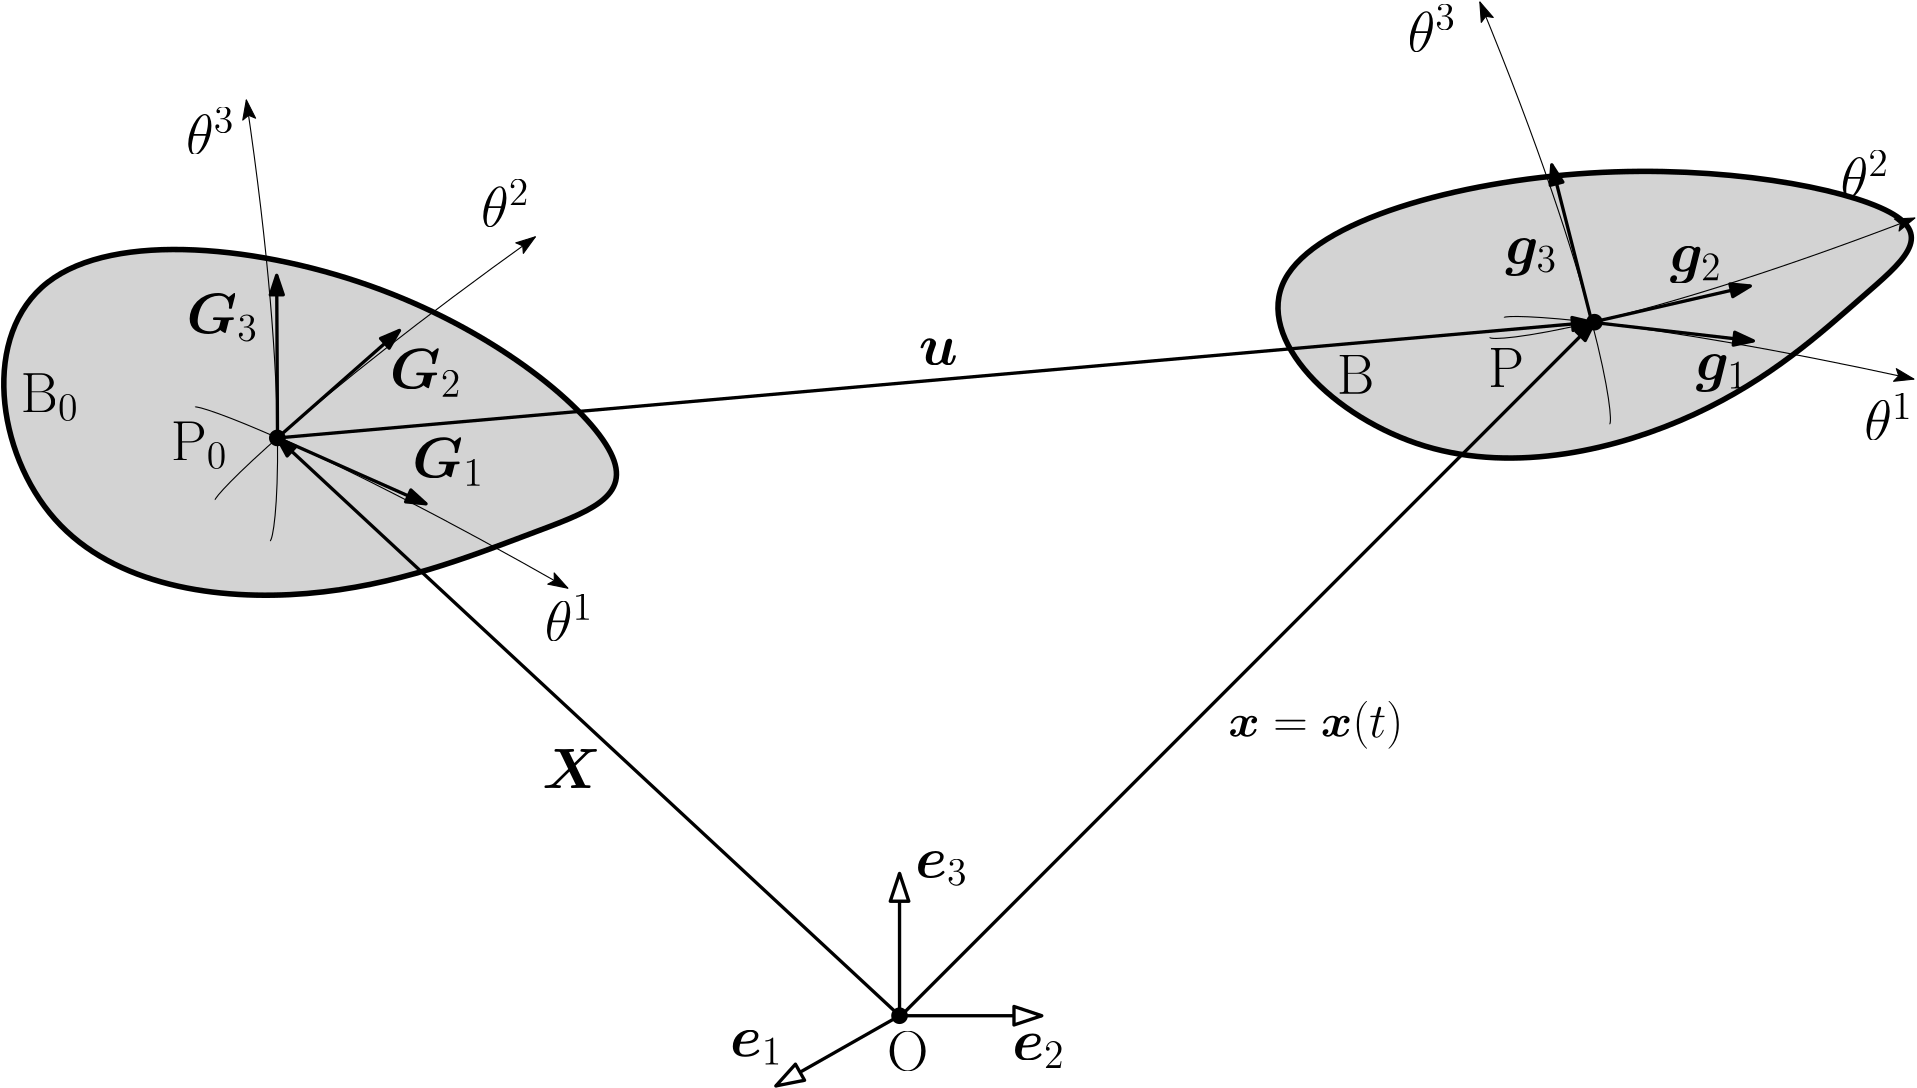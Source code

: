 <?xml version="1.0"?>
<!DOCTYPE ipe SYSTEM "ipe.dtd">
<ipe version="70218" creator="Ipe 7.2.26">
<info created="D:20220727232450" modified="D:20220727232450"/>
<preamble>\usepackage{bm}</preamble>
<ipestyle name="basic">
<symbol name="arrow/arc(spx)">
<path stroke="sym-stroke" fill="sym-stroke" pen="sym-pen">
0 0 m
-1 0.333 l
-1 -0.333 l
h
</path>
</symbol>
<symbol name="arrow/farc(spx)">
<path stroke="sym-stroke" fill="white" pen="sym-pen">
0 0 m
-1 0.333 l
-1 -0.333 l
h
</path>
</symbol>
<symbol name="arrow/ptarc(spx)">
<path stroke="sym-stroke" fill="sym-stroke" pen="sym-pen">
0 0 m
-1 0.333 l
-0.8 0 l
-1 -0.333 l
h
</path>
</symbol>
<symbol name="arrow/fptarc(spx)">
<path stroke="sym-stroke" fill="white" pen="sym-pen">
0 0 m
-1 0.333 l
-0.8 0 l
-1 -0.333 l
h
</path>
</symbol>
<symbol name="mark/circle(sx)" transformations="translations">
<path fill="sym-stroke">
0.6 0 0 0.6 0 0 e
0.4 0 0 0.4 0 0 e
</path>
</symbol>
<symbol name="mark/disk(sx)" transformations="translations">
<path fill="sym-stroke">
0.6 0 0 0.6 0 0 e
</path>
</symbol>
<symbol name="mark/fdisk(sfx)" transformations="translations">
<group>
<path fill="sym-fill">
0.5 0 0 0.5 0 0 e
</path>
<path fill="sym-stroke" fillrule="eofill">
0.6 0 0 0.6 0 0 e
0.4 0 0 0.4 0 0 e
</path>
</group>
</symbol>
<symbol name="mark/box(sx)" transformations="translations">
<path fill="sym-stroke" fillrule="eofill">
-0.6 -0.6 m
0.6 -0.6 l
0.6 0.6 l
-0.6 0.6 l
h
-0.4 -0.4 m
0.4 -0.4 l
0.4 0.4 l
-0.4 0.4 l
h
</path>
</symbol>
<symbol name="mark/square(sx)" transformations="translations">
<path fill="sym-stroke">
-0.6 -0.6 m
0.6 -0.6 l
0.6 0.6 l
-0.6 0.6 l
h
</path>
</symbol>
<symbol name="mark/fsquare(sfx)" transformations="translations">
<group>
<path fill="sym-fill">
-0.5 -0.5 m
0.5 -0.5 l
0.5 0.5 l
-0.5 0.5 l
h
</path>
<path fill="sym-stroke" fillrule="eofill">
-0.6 -0.6 m
0.6 -0.6 l
0.6 0.6 l
-0.6 0.6 l
h
-0.4 -0.4 m
0.4 -0.4 l
0.4 0.4 l
-0.4 0.4 l
h
</path>
</group>
</symbol>
<symbol name="mark/cross(sx)" transformations="translations">
<group>
<path fill="sym-stroke">
-0.43 -0.57 m
0.57 0.43 l
0.43 0.57 l
-0.57 -0.43 l
h
</path>
<path fill="sym-stroke">
-0.43 0.57 m
0.57 -0.43 l
0.43 -0.57 l
-0.57 0.43 l
h
</path>
</group>
</symbol>
<symbol name="arrow/fnormal(spx)">
<path stroke="sym-stroke" fill="white" pen="sym-pen">
0 0 m
-1 0.333 l
-1 -0.333 l
h
</path>
</symbol>
<symbol name="arrow/pointed(spx)">
<path stroke="sym-stroke" fill="sym-stroke" pen="sym-pen">
0 0 m
-1 0.333 l
-0.8 0 l
-1 -0.333 l
h
</path>
</symbol>
<symbol name="arrow/fpointed(spx)">
<path stroke="sym-stroke" fill="white" pen="sym-pen">
0 0 m
-1 0.333 l
-0.8 0 l
-1 -0.333 l
h
</path>
</symbol>
<symbol name="arrow/linear(spx)">
<path stroke="sym-stroke" pen="sym-pen">
-1 0.333 m
0 0 l
-1 -0.333 l
</path>
</symbol>
<symbol name="arrow/fdouble(spx)">
<path stroke="sym-stroke" fill="white" pen="sym-pen">
0 0 m
-1 0.333 l
-1 -0.333 l
h
-1 0 m
-2 0.333 l
-2 -0.333 l
h
</path>
</symbol>
<symbol name="arrow/double(spx)">
<path stroke="sym-stroke" fill="sym-stroke" pen="sym-pen">
0 0 m
-1 0.333 l
-1 -0.333 l
h
-1 0 m
-2 0.333 l
-2 -0.333 l
h
</path>
</symbol>
<symbol name="arrow/mid-normal(spx)">
<path stroke="sym-stroke" fill="sym-stroke" pen="sym-pen">
0.5 0 m
-0.5 0.333 l
-0.5 -0.333 l
h
</path>
</symbol>
<symbol name="arrow/mid-fnormal(spx)">
<path stroke="sym-stroke" fill="white" pen="sym-pen">
0.5 0 m
-0.5 0.333 l
-0.5 -0.333 l
h
</path>
</symbol>
<symbol name="arrow/mid-pointed(spx)">
<path stroke="sym-stroke" fill="sym-stroke" pen="sym-pen">
0.5 0 m
-0.5 0.333 l
-0.3 0 l
-0.5 -0.333 l
h
</path>
</symbol>
<symbol name="arrow/mid-fpointed(spx)">
<path stroke="sym-stroke" fill="white" pen="sym-pen">
0.5 0 m
-0.5 0.333 l
-0.3 0 l
-0.5 -0.333 l
h
</path>
</symbol>
<symbol name="arrow/mid-double(spx)">
<path stroke="sym-stroke" fill="sym-stroke" pen="sym-pen">
1 0 m
0 0.333 l
0 -0.333 l
h
0 0 m
-1 0.333 l
-1 -0.333 l
h
</path>
</symbol>
<symbol name="arrow/mid-fdouble(spx)">
<path stroke="sym-stroke" fill="white" pen="sym-pen">
1 0 m
0 0.333 l
0 -0.333 l
h
0 0 m
-1 0.333 l
-1 -0.333 l
h
</path>
</symbol>
<anglesize name="22.5 deg" value="22.5"/>
<anglesize name="30 deg" value="30"/>
<anglesize name="45 deg" value="45"/>
<anglesize name="60 deg" value="60"/>
<anglesize name="90 deg" value="90"/>
<arrowsize name="large" value="10"/>
<arrowsize name="small" value="5"/>
<arrowsize name="tiny" value="3"/>
<color name="blue" value="0 0 1"/>
<color name="brown" value="0.647 0.165 0.165"/>
<color name="darkblue" value="0 0 0.545"/>
<color name="darkcyan" value="0 0.545 0.545"/>
<color name="darkgray" value="0.663"/>
<color name="darkgreen" value="0 0.392 0"/>
<color name="darkmagenta" value="0.545 0 0.545"/>
<color name="darkorange" value="1 0.549 0"/>
<color name="darkred" value="0.545 0 0"/>
<color name="gold" value="1 0.843 0"/>
<color name="gray" value="0.745"/>
<color name="green" value="0 1 0"/>
<color name="lightblue" value="0.678 0.847 0.902"/>
<color name="lightcyan" value="0.878 1 1"/>
<color name="lightgray" value="0.827"/>
<color name="lightgreen" value="0.565 0.933 0.565"/>
<color name="lightyellow" value="1 1 0.878"/>
<color name="navy" value="0 0 0.502"/>
<color name="orange" value="1 0.647 0"/>
<color name="pink" value="1 0.753 0.796"/>
<color name="purple" value="0.627 0.125 0.941"/>
<color name="red" value="1 0 0"/>
<color name="seagreen" value="0.18 0.545 0.341"/>
<color name="turquoise" value="0.251 0.878 0.816"/>
<color name="violet" value="0.933 0.51 0.933"/>
<color name="yellow" value="1 1 0"/>
<dashstyle name="dash dot dotted" value="[4 2 1 2 1 2] 0"/>
<dashstyle name="dash dotted" value="[4 2 1 2] 0"/>
<dashstyle name="dashed" value="[4] 0"/>
<dashstyle name="dotted" value="[1 3] 0"/>
<gridsize name="10 pts (~3.5 mm)" value="10"/>
<gridsize name="14 pts (~5 mm)" value="14"/>
<gridsize name="16 pts (~6 mm)" value="16"/>
<gridsize name="20 pts (~7 mm)" value="20"/>
<gridsize name="28 pts (~10 mm)" value="28"/>
<gridsize name="32 pts (~12 mm)" value="32"/>
<gridsize name="4 pts" value="4"/>
<gridsize name="56 pts (~20 mm)" value="56"/>
<gridsize name="8 pts (~3 mm)" value="8"/>
<opacity name="10%" value="0.1"/>
<opacity name="30%" value="0.3"/>
<opacity name="50%" value="0.5"/>
<opacity name="75%" value="0.75"/>
<pen name="fat" value="1.2"/>
<pen name="heavier" value="0.8"/>
<pen name="ultrafat" value="2"/>
<symbolsize name="large" value="5"/>
<symbolsize name="small" value="2"/>
<symbolsize name="tiny" value="1.1"/>
<textsize name="Huge" value="\Huge"/>
<textsize name="LARGE" value="\LARGE"/>
<textsize name="Large" value="\Large"/>
<textsize name="footnote" value="\footnotesize"/>
<textsize name="huge" value="\huge"/>
<textsize name="large" value="\large"/>
<textsize name="script" value="\scriptsize"/>
<textsize name="small" value="\small"/>
<textsize name="tiny" value="\tiny"/>
<textstyle name="center" begin="\begin{center}" end="\end{center}"/>
<textstyle name="item" begin="\begin{itemize}\item{}" end="\end{itemize}"/>
<textstyle name="itemize" begin="\begin{itemize}" end="\end{itemize}"/>
<tiling name="falling" angle="-60" step="4" width="1"/>
<tiling name="rising" angle="30" step="4" width="1"/>
</ipestyle>
<ipestyle name="720x480">
<layout paper="720 480" origin="0 0" frame="720 480"/>
</ipestyle>
<page>
<layer name="alpha"/>
<view layers="alpha" active="alpha"/>
<path layer="alpha" matrix="0.903433 0.335808 -0.56345 0.712517 618.539 95.0005" stroke="black" fill="lightgray" pen="ultrafat">
224 240
144 208
32 224
16 352
176 336
272 256 u
</path>
<path matrix="1 0 0 1 -16 14.9627" stroke="black" fill="lightgray" pen="ultrafat">
224 240
144 208
32 224
16 352
176 336
272 256 u
</path>
<path matrix="1.24064 0 0 1.36789 -86.844 -63.2482" stroke="black" fill="black" pen="fat" arrow="normal/normal">
160 256 m
541.739 286.464 l
</path>
<path matrix="1.25012 0 0 1.26608 -104.043 -22.3239" stroke="black" fill="black" pen="fat" arrow="normal/normal">
352 80 m
172.817 244.286 l
</path>
<path matrix="32.55 -38.0608 0.975 0.975281 -20557.86 24375.46" stroke="black" fill="black" pen="fat" arrow="normal/normal">
640 64 m
640 320 l
</path>
<path matrix="0.0000029 0.800233 -0.599994 0.00000097 374.399 -177.112" stroke="black" pen="fat" arrow="farc/large">
320 64 m
384 64 l
</path>
<path matrix="0.8 0 0 0.600173 80.0001 40.5516" stroke="black" pen="fat" arrow="farc/large">
320 64 m
384 64 l
</path>
<path matrix="-0.695791 -0.394927 0.296107 -0.521987 539.702 238.747" stroke="black" pen="fat" arrow="farc/large">
320 64 m
384 64 l
</path>
<group matrix="0.999987 0.00509113 -0.00509113 0.999987 -190.213 -50.5424">
<path matrix="1 0 0 1 5.39082 9.71073" stroke="black" rarrow="pointed/normal">
288 448 m
304 336
297.719 289.355
295.697 289.193 c
</path>
<path matrix="0 0.913979 0 0.00000111 304 43.5267" stroke="black" fill="1" pen="fat" arrow="normal/normal">
320 64 m
384 64 l
</path>
</group>
<group matrix="0.660906 -0.750468 0.750468 0.660906 -372.724 329.101">
<path matrix="-0.663074 0 0 0.938852 550.005 32.8981" stroke="black" rarrow="pointed/normal">
288 448 m
304 336
297.719 289.355
295.697 289.193 c
</path>
<path matrix="0 0.913979 0 0.00000111 352 43.5266" stroke="black" fill="1" pen="fat" arrow="normal/normal">
320 64 m
384 64 l
</path>
</group>
<group matrix="-0.405931 -0.913903 0.913903 -0.405931 -52.111 745.088">
<path matrix="-0.663074 0 0 0.938852 550.005 32.8981" stroke="black" rarrow="pointed/normal">
288 448 m
304 336
297.719 289.355
295.697 289.193 c
</path>
<path matrix="0 0.913979 0 0.00000111 352 43.5266" stroke="black" fill="1" pen="fat" arrow="normal/normal">
320 64 m
384 64 l
</path>
</group>
<group matrix="0.969005 0.247039 -0.247039 0.969005 373.686 -72.0811">
<path matrix="1 0 0 1 5.39082 9.71073" stroke="black" rarrow="pointed/normal">
288 448 m
304 336
297.719 289.355
295.697 289.193 c
</path>
<path matrix="0 0.913979 0 0.00000111 304 43.5267" stroke="black" fill="1" pen="fat" arrow="normal/normal">
320 64 m
384 64 l
</path>
</group>
<group matrix="-0.114647 -0.993406 0.993406 -0.114647 291.83 716.805">
<path matrix="-0.663074 0 0 0.938852 550.005 32.8981" stroke="black" rarrow="pointed/normal">
288 448 m
304 336
297.719 289.355
295.697 289.193 c
</path>
<path matrix="0 0.913979 0 0.00000111 352 43.5266" stroke="black" fill="1" pen="fat" arrow="normal/normal">
320 64 m
384 64 l
</path>
</group>
<group matrix="0.223363 -0.974735 0.974735 0.223363 189.845 549.874">
<path matrix="1 0 0 1 5.39082 9.71073" stroke="black" rarrow="pointed/normal">
288 448 m
304 336
297.719 289.355
295.697 289.193 c
</path>
<path matrix="0 0.913979 0 0.00000111 304 43.5267" stroke="black" fill="1" pen="fat" arrow="normal/normal">
320 64 m
384 64 l
</path>
</group>
<text matrix="1 0 0 1 3.84356 6.82818" transformations="translations" pos="15.6657 289.366" stroke="black" type="label" width="21.042" height="14.116" depth="3.1" valign="baseline" size="huge" style="math">\mathrm{B_0}</text>
<text matrix="1 0 0 1 57.9892 -10.498" transformations="translations" pos="15.6657 289.366" stroke="black" type="label" width="20.502" height="14.116" depth="3.1" valign="baseline" size="huge" style="math">\mathrm{P_0}</text>
<text matrix="1 0 0 1 63.6203 35.4175" transformations="translations" pos="15.6657 289.366" stroke="black" type="label" width="25.844" height="14.176" depth="3.1" valign="baseline" size="huge" style="math">\bm{G}_3</text>
<text matrix="1 0 0 1 136.839 15.4966" transformations="translations" pos="15.6657 289.366" stroke="black" type="label" width="25.844" height="14.176" depth="3.1" valign="baseline" size="huge" style="math">\bm{G}_2</text>
<text matrix="1 0 0 1 144.94 -16.5496" transformations="translations" pos="15.6657 289.366" stroke="black" type="label" width="25.844" height="14.176" depth="3.1" valign="baseline" size="huge" style="math">\bm{G}_1</text>
<text matrix="1 0 0 1 538.424 60.2288" transformations="translations" pos="15.6657 289.366" stroke="black" type="label" width="18.781" height="9.181" depth="4.02" valign="baseline" size="huge" style="math">\bm{g}_3</text>
<text matrix="1 0 0 1 597.607 57.4642" transformations="translations" pos="15.6657 289.366" stroke="black" type="label" width="18.781" height="9.181" depth="4.02" valign="baseline" size="huge" style="math">\bm{g}_2</text>
<text matrix="1 0 0 1 607.008 18.4873" transformations="translations" pos="15.6657 289.366" stroke="black" type="label" width="18.781" height="9.181" depth="4.02" valign="baseline" size="huge" style="math">\bm{g}_1</text>
<text matrix="1 0 0 1 477.743 13.4769" transformations="translations" pos="15.6657 289.366" stroke="black" type="label" width="13.52" height="14.116" depth="0" valign="baseline" size="huge" style="math">\mathrm{B}</text>
<text matrix="1 0 0 1 532.172 15.9802" transformations="translations" pos="15.6657 289.366" stroke="black" type="label" width="12.98" height="14.116" depth="0" valign="baseline" size="huge" style="math">\mathrm{P}</text>
<text matrix="1 0 0 1 192.569 -75.3376" transformations="translations" pos="15.6657 289.366" stroke="black" type="label" width="17.512" height="16.744" depth="0" valign="baseline" size="huge" style="math">\mathrm{\theta{}^1}</text>
<text matrix="1 0 0 1 63.4495 99.8239" transformations="translations" pos="15.6657 289.366" stroke="black" type="label" width="17.512" height="16.744" depth="0" valign="baseline" size="huge" style="math">\mathrm{\theta{}^3}</text>
<text matrix="1 0 0 1 169.619 73.813" transformations="translations" pos="15.6657 289.366" stroke="black" type="label" width="17.512" height="16.744" depth="0" valign="baseline" size="huge" style="math">\mathrm{\theta{}^2}</text>
<text matrix="1 0 0 1 667.673 -3.0515" transformations="translations" pos="15.6657 289.366" stroke="black" type="label" width="17.512" height="16.744" depth="0" valign="baseline" size="huge" style="math">\mathrm{\theta{}^1}</text>
<text matrix="1 0 0 1 503.238 136.794" transformations="translations" pos="15.6657 289.366" stroke="black" type="label" width="17.512" height="16.744" depth="0" valign="baseline" size="huge" style="math">\mathrm{\theta{}^3}</text>
<text matrix="1 0 0 1 659.07 84.2971" transformations="translations" pos="15.6657 289.366" stroke="black" type="label" width="17.512" height="16.744" depth="0" valign="baseline" size="huge" style="math">\mathrm{\theta{}^2}</text>
<text matrix="1 0 0 1 -1.10361 -24.2794" transformations="translations" pos="344.017 337.774" stroke="black" type="label" width="14.072" height="9.183" depth="0" valign="baseline" size="huge" style="math">\bm{u}</text>
<text matrix="1 0 0 1 110.361 -158.368" transformations="translations" pos="344.017 337.774" stroke="black" type="label" width="62.927" height="12.896" depth="4.29" valign="baseline" size="LARGE" style="math">\bm{x} = \bm{x}(t)</text>
<text matrix="1 0 0 1 -136.67 -176.852" transformations="translations" pos="344.017 337.774" stroke="black" type="label" width="21.179" height="14.177" depth="0" valign="baseline" size="huge" style="math">\bm{X}</text>
<use name="mark/disk(sx)" pos="112 286.963" size="large" stroke="black"/>
<use name="mark/disk(sx)" pos="586.163 328.635" size="large" stroke="black"/>
<text matrix="1 0 0 1 326.022 -160.475" transformations="translations" pos="15.6657 289.366" stroke="black" type="label" width="18.961" height="9.183" depth="3.1" valign="baseline" size="huge" style="math">\bm{e}_3</text>
<text matrix="1 0 0 1 360.926 -226.145" transformations="translations" pos="15.6657 289.366" stroke="black" type="label" width="18.961" height="9.183" depth="3.1" valign="baseline" size="huge" style="math">\bm{e}_2</text>
<text matrix="1 0 0 1 259.272 -224.826" transformations="translations" pos="15.6657 289.366" stroke="black" type="label" width="18.961" height="9.183" depth="3.1" valign="baseline" size="huge" style="math">\bm{e}_1</text>
<text matrix="1 0 0 1 315.865 -230.125" transformations="translations" pos="15.6657 289.366" stroke="black" type="label" width="14.874" height="14.116" depth="0" valign="baseline" size="huge" style="math">\mathrm{O}</text>
<use name="mark/disk(sx)" pos="336 78.9627" size="large" stroke="black"/>
</page>
</ipe>
